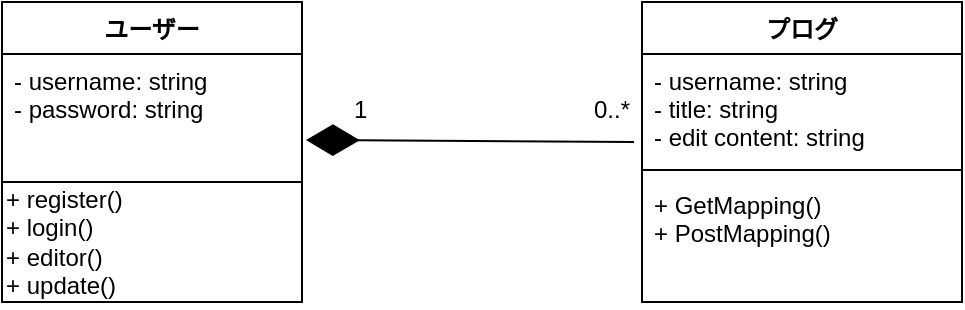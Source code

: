 <mxfile version="18.0.7" type="github">
  <diagram id="VAjCkjy1hzf8u-Qn_fSX" name="Page-1">
    <mxGraphModel dx="937" dy="605" grid="1" gridSize="10" guides="1" tooltips="1" connect="1" arrows="1" fold="1" page="1" pageScale="1" pageWidth="827" pageHeight="1169" math="0" shadow="0">
      <root>
        <mxCell id="0" />
        <mxCell id="1" parent="0" />
        <mxCell id="vXiyHlhsnAJdgpeglbU9-9" value="" style="endArrow=diamondThin;endFill=1;endSize=24;html=1;rounded=0;entryX=1.013;entryY=0.672;entryDx=0;entryDy=0;entryPerimeter=0;exitX=-0.025;exitY=0.815;exitDx=0;exitDy=0;exitPerimeter=0;" parent="1" source="vXiyHlhsnAJdgpeglbU9-29" target="vXiyHlhsnAJdgpeglbU9-19" edge="1">
          <mxGeometry width="160" relative="1" as="geometry">
            <mxPoint x="310" y="530" as="sourcePoint" />
            <mxPoint x="480" y="530.5" as="targetPoint" />
          </mxGeometry>
        </mxCell>
        <mxCell id="vXiyHlhsnAJdgpeglbU9-18" value="ユーザー" style="swimlane;fontStyle=1;align=center;verticalAlign=top;childLayout=stackLayout;horizontal=1;startSize=26;horizontalStack=0;resizeParent=1;resizeParentMax=0;resizeLast=0;collapsible=1;marginBottom=0;" parent="1" vertex="1">
          <mxGeometry x="80" y="390" width="150" height="90" as="geometry" />
        </mxCell>
        <mxCell id="vXiyHlhsnAJdgpeglbU9-19" value="- username: string&#xa;- password: string&#xa;" style="text;strokeColor=none;fillColor=none;align=left;verticalAlign=top;spacingLeft=4;spacingRight=4;overflow=hidden;rotatable=0;points=[[0,0.5],[1,0.5]];portConstraint=eastwest;" parent="vXiyHlhsnAJdgpeglbU9-18" vertex="1">
          <mxGeometry y="26" width="150" height="64" as="geometry" />
        </mxCell>
        <mxCell id="vXiyHlhsnAJdgpeglbU9-23" value="+ register()&lt;br&gt;+ login()&lt;br&gt;+ editor()&lt;br&gt;+ update()" style="html=1;align=left;" parent="1" vertex="1">
          <mxGeometry x="80" y="480" width="150" height="60" as="geometry" />
        </mxCell>
        <mxCell id="vXiyHlhsnAJdgpeglbU9-28" value="プログ" style="swimlane;fontStyle=1;align=center;verticalAlign=top;childLayout=stackLayout;horizontal=1;startSize=26;horizontalStack=0;resizeParent=1;resizeParentMax=0;resizeLast=0;collapsible=1;marginBottom=0;" parent="1" vertex="1">
          <mxGeometry x="400" y="390" width="160" height="150" as="geometry" />
        </mxCell>
        <mxCell id="vXiyHlhsnAJdgpeglbU9-29" value="- username: string&#xa;- title: string&#xa;- edit content: string &#xa;" style="text;strokeColor=none;fillColor=none;align=left;verticalAlign=top;spacingLeft=4;spacingRight=4;overflow=hidden;rotatable=0;points=[[0,0.5],[1,0.5]];portConstraint=eastwest;" parent="vXiyHlhsnAJdgpeglbU9-28" vertex="1">
          <mxGeometry y="26" width="160" height="54" as="geometry" />
        </mxCell>
        <mxCell id="vXiyHlhsnAJdgpeglbU9-30" value="" style="line;strokeWidth=1;fillColor=none;align=left;verticalAlign=middle;spacingTop=-1;spacingLeft=3;spacingRight=3;rotatable=0;labelPosition=right;points=[];portConstraint=eastwest;" parent="vXiyHlhsnAJdgpeglbU9-28" vertex="1">
          <mxGeometry y="80" width="160" height="8" as="geometry" />
        </mxCell>
        <mxCell id="vXiyHlhsnAJdgpeglbU9-31" value="+ GetMapping()&#xa;+ PostMapping()&#xa;" style="text;strokeColor=none;fillColor=none;align=left;verticalAlign=top;spacingLeft=4;spacingRight=4;overflow=hidden;rotatable=0;points=[[0,0.5],[1,0.5]];portConstraint=eastwest;" parent="vXiyHlhsnAJdgpeglbU9-28" vertex="1">
          <mxGeometry y="88" width="160" height="62" as="geometry" />
        </mxCell>
        <mxCell id="vXiyHlhsnAJdgpeglbU9-33" value="1&#xa;" style="text;strokeColor=none;fillColor=none;align=left;verticalAlign=top;spacingLeft=4;spacingRight=4;overflow=hidden;rotatable=0;points=[[0,0.5],[1,0.5]];portConstraint=eastwest;" parent="1" vertex="1">
          <mxGeometry x="250" y="430" width="100" height="26" as="geometry" />
        </mxCell>
        <mxCell id="vXiyHlhsnAJdgpeglbU9-36" value="0..*" style="text;strokeColor=none;fillColor=none;align=right;verticalAlign=top;spacingLeft=4;spacingRight=4;overflow=hidden;rotatable=0;points=[[0,0.5],[1,0.5]];portConstraint=eastwest;" parent="1" vertex="1">
          <mxGeometry x="300" y="430" width="100" height="26" as="geometry" />
        </mxCell>
      </root>
    </mxGraphModel>
  </diagram>
</mxfile>
